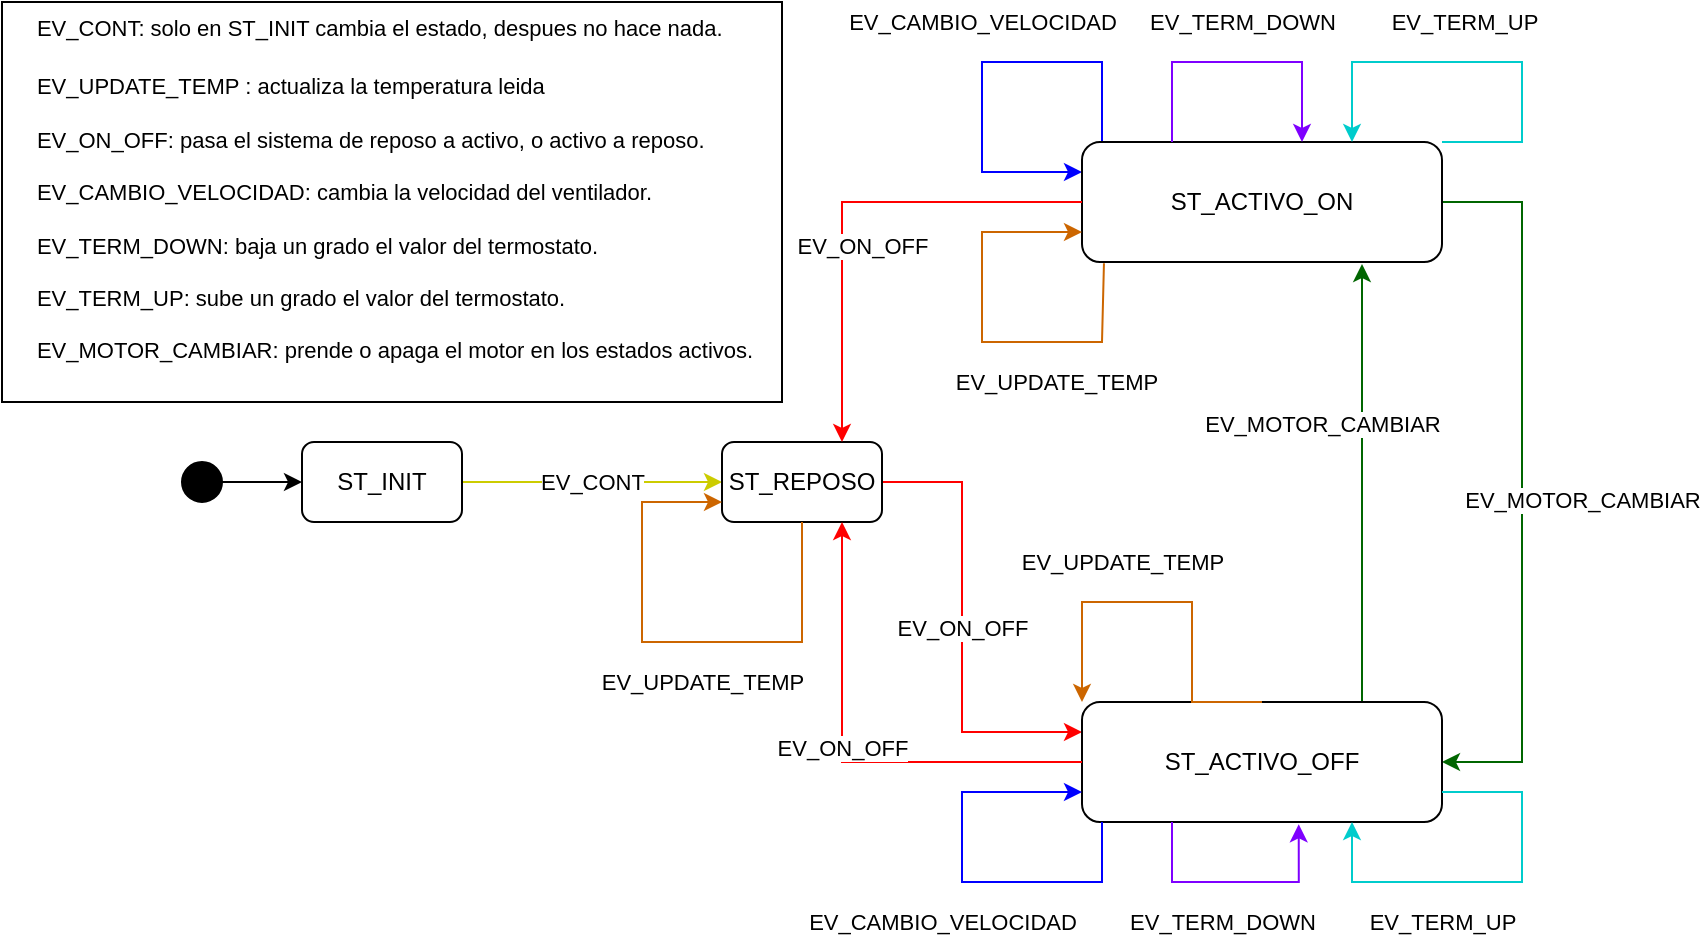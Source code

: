 <mxfile version="16.2.2" type="device"><diagram id="HhtLI1FRJ8ZoEgRrlR9P" name="Página-1"><mxGraphModel dx="2471" dy="712" grid="1" gridSize="10" guides="1" tooltips="1" connect="1" arrows="1" fold="1" page="1" pageScale="1" pageWidth="827" pageHeight="1169" math="0" shadow="0"><root><mxCell id="0"/><mxCell id="1" parent="0"/><mxCell id="dPC34-JtIgJLIQ2hg43O-8" style="edgeStyle=orthogonalEdgeStyle;rounded=0;orthogonalLoop=1;jettySize=auto;html=1;entryX=0;entryY=0.5;entryDx=0;entryDy=0;" parent="1" source="dPC34-JtIgJLIQ2hg43O-1" target="dPC34-JtIgJLIQ2hg43O-2" edge="1"><mxGeometry relative="1" as="geometry"><mxPoint x="70" y="240" as="targetPoint"/></mxGeometry></mxCell><mxCell id="dPC34-JtIgJLIQ2hg43O-1" value="" style="ellipse;whiteSpace=wrap;html=1;aspect=fixed;fillColor=#000000;" parent="1" vertex="1"><mxGeometry x="20" y="230" width="20" height="20" as="geometry"/></mxCell><mxCell id="dPC34-JtIgJLIQ2hg43O-6" value="EV_CONT" style="edgeStyle=orthogonalEdgeStyle;rounded=0;orthogonalLoop=1;jettySize=auto;html=1;entryX=0;entryY=0.5;entryDx=0;entryDy=0;strokeColor=#CCCC00;" parent="1" source="dPC34-JtIgJLIQ2hg43O-2" target="dPC34-JtIgJLIQ2hg43O-4" edge="1"><mxGeometry relative="1" as="geometry"><mxPoint x="270" y="240" as="targetPoint"/></mxGeometry></mxCell><mxCell id="dPC34-JtIgJLIQ2hg43O-2" value="ST_INIT" style="rounded=1;whiteSpace=wrap;html=1;fillColor=#FFFFFF;" parent="1" vertex="1"><mxGeometry x="80" y="220" width="80" height="40" as="geometry"/></mxCell><mxCell id="dPC34-JtIgJLIQ2hg43O-19" value="EV_CAMBIO_VELOCIDAD" style="edgeStyle=orthogonalEdgeStyle;rounded=0;orthogonalLoop=1;jettySize=auto;html=1;entryX=0;entryY=0.25;entryDx=0;entryDy=0;strokeColor=#0000FF;" parent="1" target="dPC34-JtIgJLIQ2hg43O-3" edge="1"><mxGeometry x="-0.024" y="-20" relative="1" as="geometry"><mxPoint x="490" y="50" as="targetPoint"/><Array as="points"><mxPoint x="480" y="30"/><mxPoint x="420" y="30"/><mxPoint x="420" y="85"/></Array><mxPoint x="20" y="-20" as="offset"/><mxPoint x="480" y="70" as="sourcePoint"/></mxGeometry></mxCell><mxCell id="dPC34-JtIgJLIQ2hg43O-21" value="EV_MOTOR_CAMBIAR" style="edgeStyle=orthogonalEdgeStyle;rounded=0;orthogonalLoop=1;jettySize=auto;html=1;entryX=1;entryY=0.5;entryDx=0;entryDy=0;exitX=1;exitY=0.5;exitDx=0;exitDy=0;strokeColor=#006600;" parent="1" source="dPC34-JtIgJLIQ2hg43O-3" target="dPC34-JtIgJLIQ2hg43O-5" edge="1"><mxGeometry x="0.056" y="30" relative="1" as="geometry"><Array as="points"><mxPoint x="690" y="100"/><mxPoint x="690" y="380"/></Array><mxPoint x="569.98" y="220.025" as="targetPoint"/><mxPoint y="-1" as="offset"/></mxGeometry></mxCell><mxCell id="dPC34-JtIgJLIQ2hg43O-3" value="ST_ACTIVO_ON" style="rounded=1;whiteSpace=wrap;html=1;fillColor=#FFFFFF;" parent="1" vertex="1"><mxGeometry x="470" y="70" width="180" height="60" as="geometry"/></mxCell><mxCell id="dPC34-JtIgJLIQ2hg43O-9" value="EV_ON_OFF" style="edgeStyle=orthogonalEdgeStyle;rounded=0;orthogonalLoop=1;jettySize=auto;html=1;entryX=0;entryY=0.25;entryDx=0;entryDy=0;strokeColor=#FF0000;" parent="1" source="dPC34-JtIgJLIQ2hg43O-4" target="dPC34-JtIgJLIQ2hg43O-5" edge="1"><mxGeometry relative="1" as="geometry"><Array as="points"><mxPoint x="410" y="240"/><mxPoint x="410" y="365"/></Array></mxGeometry></mxCell><mxCell id="dPC34-JtIgJLIQ2hg43O-4" value="ST_REPOSO" style="rounded=1;whiteSpace=wrap;html=1;fillColor=#FFFFFF;" parent="1" vertex="1"><mxGeometry x="290" y="220" width="80" height="40" as="geometry"/></mxCell><mxCell id="dPC34-JtIgJLIQ2hg43O-22" value="EV_MOTOR_CAMBIAR" style="edgeStyle=orthogonalEdgeStyle;rounded=0;orthogonalLoop=1;jettySize=auto;html=1;exitX=0.75;exitY=0;exitDx=0;exitDy=0;strokeColor=#006600;" parent="1" source="dPC34-JtIgJLIQ2hg43O-5" edge="1"><mxGeometry x="0.295" y="20" relative="1" as="geometry"><Array as="points"><mxPoint x="610" y="351"/><mxPoint x="610" y="131"/><mxPoint x="560" y="131"/></Array><mxPoint x="610" y="131" as="targetPoint"/><mxPoint as="offset"/></mxGeometry></mxCell><mxCell id="dPC34-JtIgJLIQ2hg43O-5" value="ST_ACTIVO_OFF" style="rounded=1;whiteSpace=wrap;html=1;fillColor=#FFFFFF;" parent="1" vertex="1"><mxGeometry x="470" y="350" width="180" height="60" as="geometry"/></mxCell><mxCell id="dPC34-JtIgJLIQ2hg43O-12" value="EV_UPDATE_TEMP" style="edgeStyle=orthogonalEdgeStyle;rounded=0;orthogonalLoop=1;jettySize=auto;html=1;entryX=0;entryY=0.75;entryDx=0;entryDy=0;exitX=0.5;exitY=1;exitDx=0;exitDy=0;strokeColor=#CC6600;" parent="1" source="dPC34-JtIgJLIQ2hg43O-4" target="dPC34-JtIgJLIQ2hg43O-4" edge="1"><mxGeometry x="-0.12" y="20" relative="1" as="geometry"><mxPoint x="370" y="260" as="sourcePoint"/><Array as="points"><mxPoint x="330" y="320"/><mxPoint x="250" y="320"/><mxPoint x="250" y="250"/></Array><mxPoint as="offset"/></mxGeometry></mxCell><mxCell id="dPC34-JtIgJLIQ2hg43O-13" value="EV_ON_OFF" style="edgeStyle=orthogonalEdgeStyle;rounded=0;orthogonalLoop=1;jettySize=auto;html=1;exitX=0;exitY=0.5;exitDx=0;exitDy=0;entryX=0.75;entryY=0;entryDx=0;entryDy=0;strokeColor=#FF0000;" parent="1" source="dPC34-JtIgJLIQ2hg43O-3" target="dPC34-JtIgJLIQ2hg43O-4" edge="1"><mxGeometry x="0.183" y="10" relative="1" as="geometry"><mxPoint x="340" y="120" as="sourcePoint"/><mxPoint x="440" y="120" as="targetPoint"/><mxPoint as="offset"/></mxGeometry></mxCell><mxCell id="dPC34-JtIgJLIQ2hg43O-14" value="EV_ON_OFF" style="edgeStyle=orthogonalEdgeStyle;rounded=0;orthogonalLoop=1;jettySize=auto;html=1;entryX=0.75;entryY=1;entryDx=0;entryDy=0;exitX=0;exitY=0.5;exitDx=0;exitDy=0;strokeColor=#FF0000;fillColor=#FF0000;" parent="1" source="dPC34-JtIgJLIQ2hg43O-5" target="dPC34-JtIgJLIQ2hg43O-4" edge="1"><mxGeometry x="0.059" relative="1" as="geometry"><mxPoint x="310" y="390" as="sourcePoint"/><mxPoint x="410" y="410" as="targetPoint"/><Array as="points"><mxPoint x="350" y="380"/></Array><mxPoint as="offset"/></mxGeometry></mxCell><mxCell id="dPC34-JtIgJLIQ2hg43O-17" value="EV_UPDATE_TEMP" style="edgeStyle=orthogonalEdgeStyle;rounded=0;orthogonalLoop=1;jettySize=auto;html=1;entryX=0;entryY=0.75;entryDx=0;entryDy=0;strokeColor=#CC6600;exitX=0.061;exitY=1.011;exitDx=0;exitDy=0;exitPerimeter=0;" parent="1" target="dPC34-JtIgJLIQ2hg43O-3" edge="1" source="dPC34-JtIgJLIQ2hg43O-3"><mxGeometry x="-0.384" y="20" relative="1" as="geometry"><mxPoint x="480" y="140" as="sourcePoint"/><mxPoint x="440" y="127.5" as="targetPoint"/><Array as="points"><mxPoint x="480" y="170"/><mxPoint x="420" y="170"/><mxPoint x="420" y="115"/></Array><mxPoint as="offset"/></mxGeometry></mxCell><mxCell id="dPC34-JtIgJLIQ2hg43O-18" value="EV_UPDATE_TEMP" style="edgeStyle=orthogonalEdgeStyle;rounded=0;orthogonalLoop=1;jettySize=auto;html=1;entryX=0;entryY=0;entryDx=0;entryDy=0;exitX=0.5;exitY=0;exitDx=0;exitDy=0;strokeColor=#CC6600;" parent="1" target="dPC34-JtIgJLIQ2hg43O-5" edge="1" source="dPC34-JtIgJLIQ2hg43O-5"><mxGeometry x="0.264" y="-20" relative="1" as="geometry"><mxPoint x="525" y="350" as="sourcePoint"/><mxPoint x="486" y="260" as="targetPoint"/><Array as="points"><mxPoint x="525" y="300"/><mxPoint x="470" y="300"/></Array><mxPoint as="offset"/></mxGeometry></mxCell><mxCell id="dPC34-JtIgJLIQ2hg43O-20" value="EV_CAMBIO_VELOCIDAD" style="edgeStyle=orthogonalEdgeStyle;rounded=0;orthogonalLoop=1;jettySize=auto;html=1;entryX=0;entryY=0.75;entryDx=0;entryDy=0;strokeColor=#0000FF;" parent="1" target="dPC34-JtIgJLIQ2hg43O-5" edge="1"><mxGeometry x="-0.024" y="22" relative="1" as="geometry"><Array as="points"><mxPoint x="480" y="410"/><mxPoint x="480" y="440"/><mxPoint x="410" y="440"/><mxPoint x="410" y="395"/></Array><mxPoint x="12" y="20" as="offset"/><mxPoint x="480" y="410" as="sourcePoint"/></mxGeometry></mxCell><mxCell id="dPC34-JtIgJLIQ2hg43O-26" value="&lt;div style=&quot;text-align: left&quot;&gt;&lt;span style=&quot;font-size: 11px ; text-align: center ; background-color: rgb(255 , 255 , 255)&quot;&gt;&amp;nbsp;EV_CONT: solo en ST_INIT cambia el estado, despues no hace nada.&lt;/span&gt;&lt;span style=&quot;background-color: rgb(255 , 255 , 255) ; font-size: 11px&quot;&gt;&lt;br&gt;&lt;/span&gt;&lt;/div&gt;&lt;div style=&quot;text-align: left&quot;&gt;&lt;span style=&quot;font-size: 11px ; text-align: center ; background-color: rgb(255 , 255 , 255)&quot;&gt;&lt;br&gt;&lt;/span&gt;&lt;/div&gt;&lt;div style=&quot;text-align: left&quot;&gt;&lt;span style=&quot;background-color: rgb(255 , 255 , 255) ; font-size: 11px&quot;&gt;&amp;nbsp;EV_UPDATE_TEMP : actualiza la temperatura leida&lt;/span&gt;&lt;/div&gt;&lt;span style=&quot;font-size: 11px ; background-color: rgb(255 , 255 , 255)&quot;&gt;&lt;div style=&quot;text-align: left&quot;&gt;&lt;br&gt;&lt;/div&gt;&lt;div style=&quot;text-align: left&quot;&gt;&amp;nbsp;EV_ON_OFF: pasa el sistema de reposo a activo, o activo a reposo.&lt;/div&gt;&lt;/span&gt;&lt;span style=&quot;font-size: 11px ; background-color: rgb(255 , 255 , 255)&quot;&gt;&lt;div style=&quot;text-align: left&quot;&gt;&lt;br&gt;&lt;/div&gt;&lt;div style=&quot;text-align: left&quot;&gt;&amp;nbsp;EV_CAMBIO_VELOCIDAD: cambia la velocidad del ventilador.&lt;/div&gt;&lt;div style=&quot;text-align: left&quot;&gt;&lt;br&gt;&lt;/div&gt;&lt;/span&gt;&lt;span style=&quot;font-size: 11px ; background-color: rgb(255 , 255 , 255)&quot;&gt;&lt;div style=&quot;text-align: left&quot;&gt;&amp;nbsp;EV_TERM_DOWN: baja un grado el valor del termostato.&lt;/div&gt;&lt;div style=&quot;text-align: left&quot;&gt;&lt;br&gt;&lt;/div&gt;&lt;/span&gt;&lt;span style=&quot;font-size: 11px ; background-color: rgb(255 , 255 , 255)&quot;&gt;&lt;div style=&quot;text-align: left&quot;&gt;&amp;nbsp;EV_TERM_UP: sube un grado el valor del termostato.&lt;/div&gt;&lt;div style=&quot;text-align: left&quot;&gt;&lt;br&gt;&lt;/div&gt;&lt;div style=&quot;text-align: left&quot;&gt;&amp;nbsp;&lt;span style=&quot;text-align: center&quot;&gt;EV_MOTOR_CAMBIAR&lt;/span&gt;: prende o apaga el motor en los estados activos.&lt;br&gt;&lt;/div&gt;&lt;/span&gt;&lt;span style=&quot;background-color: rgb(255 , 255 , 255) ; font-size: 11px&quot;&gt;&lt;div style=&quot;text-align: left&quot;&gt;&lt;br&gt;&lt;/div&gt;&lt;/span&gt;" style="rounded=0;whiteSpace=wrap;html=1;fillColor=#FFFFFF;" parent="1" vertex="1"><mxGeometry x="-70" width="390" height="200" as="geometry"/></mxCell><mxCell id="5mhgE5nxbaIVYnqrJyYn-2" value="EV_TERM_UP" style="edgeStyle=orthogonalEdgeStyle;rounded=0;orthogonalLoop=1;jettySize=auto;html=1;exitX=1;exitY=0;exitDx=0;exitDy=0;entryX=0.75;entryY=0;entryDx=0;entryDy=0;strokeColor=#00CCCC;" edge="1" parent="1" source="dPC34-JtIgJLIQ2hg43O-3" target="dPC34-JtIgJLIQ2hg43O-3"><mxGeometry x="0.074" y="-20" relative="1" as="geometry"><Array as="points"><mxPoint x="690" y="70"/><mxPoint x="690" y="30"/><mxPoint x="605" y="30"/></Array><mxPoint x="1" as="offset"/></mxGeometry></mxCell><mxCell id="5mhgE5nxbaIVYnqrJyYn-3" value="&lt;span style=&quot;color: rgb(0 , 0 , 0) ; font-family: &amp;#34;helvetica&amp;#34; ; font-size: 11px ; font-style: normal ; font-weight: 400 ; letter-spacing: normal ; text-align: left ; text-indent: 0px ; text-transform: none ; word-spacing: 0px ; background-color: rgb(255 , 255 , 255) ; display: inline ; float: none&quot;&gt;EV_TERM_DOWN&lt;/span&gt;" style="edgeStyle=orthogonalEdgeStyle;rounded=0;orthogonalLoop=1;jettySize=auto;html=1;strokeColor=#7F00FF;" edge="1" parent="1" source="dPC34-JtIgJLIQ2hg43O-3"><mxGeometry x="0.034" y="20" relative="1" as="geometry"><mxPoint x="580" y="70" as="targetPoint"/><Array as="points"><mxPoint x="515" y="30"/><mxPoint x="580" y="30"/></Array><mxPoint as="offset"/></mxGeometry></mxCell><mxCell id="5mhgE5nxbaIVYnqrJyYn-5" value="&lt;span style=&quot;color: rgb(0 , 0 , 0) ; font-family: &amp;#34;helvetica&amp;#34; ; font-size: 11px ; font-style: normal ; font-weight: 400 ; letter-spacing: normal ; text-align: center ; text-indent: 0px ; text-transform: none ; word-spacing: 0px ; background-color: rgb(255 , 255 , 255) ; display: inline ; float: none&quot;&gt;EV_TERM_UP&lt;/span&gt;" style="edgeStyle=orthogonalEdgeStyle;rounded=0;orthogonalLoop=1;jettySize=auto;html=1;exitX=1;exitY=0.75;exitDx=0;exitDy=0;entryX=0.75;entryY=1;entryDx=0;entryDy=0;strokeColor=#00CCCC;" edge="1" parent="1" source="dPC34-JtIgJLIQ2hg43O-5" target="dPC34-JtIgJLIQ2hg43O-5"><mxGeometry x="0.25" y="20" relative="1" as="geometry"><mxPoint x="630" y="420" as="targetPoint"/><Array as="points"><mxPoint x="690" y="395"/><mxPoint x="690" y="440"/><mxPoint x="605" y="440"/></Array><mxPoint as="offset"/></mxGeometry></mxCell><mxCell id="5mhgE5nxbaIVYnqrJyYn-6" value="&lt;span style=&quot;color: rgb(0 , 0 , 0) ; font-family: &amp;#34;helvetica&amp;#34; ; font-size: 11px ; font-style: normal ; font-weight: 400 ; letter-spacing: normal ; text-align: left ; text-indent: 0px ; text-transform: none ; word-spacing: 0px ; background-color: rgb(255 , 255 , 255) ; display: inline ; float: none&quot;&gt;EV_TERM_DOWN&lt;/span&gt;" style="edgeStyle=orthogonalEdgeStyle;rounded=0;orthogonalLoop=1;jettySize=auto;html=1;exitX=0.25;exitY=1;exitDx=0;exitDy=0;entryX=0.602;entryY=1.019;entryDx=0;entryDy=0;entryPerimeter=0;strokeColor=#7F00FF;" edge="1" parent="1" source="dPC34-JtIgJLIQ2hg43O-5" target="dPC34-JtIgJLIQ2hg43O-5"><mxGeometry x="-0.101" y="-20" relative="1" as="geometry"><Array as="points"><mxPoint x="515" y="440"/><mxPoint x="578" y="440"/></Array><mxPoint as="offset"/></mxGeometry></mxCell></root></mxGraphModel></diagram></mxfile>